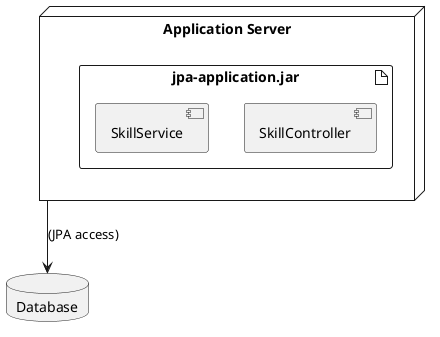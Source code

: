 @startuml
node "Application Server" {
  artifact "jpa-application.jar" {
    component SkillController
    component SkillService
  }
}
database "Database" {
  ' Represents the underlying database accessed by JPA
}
"Application Server" --> "Database" : (JPA access)
@enduml
